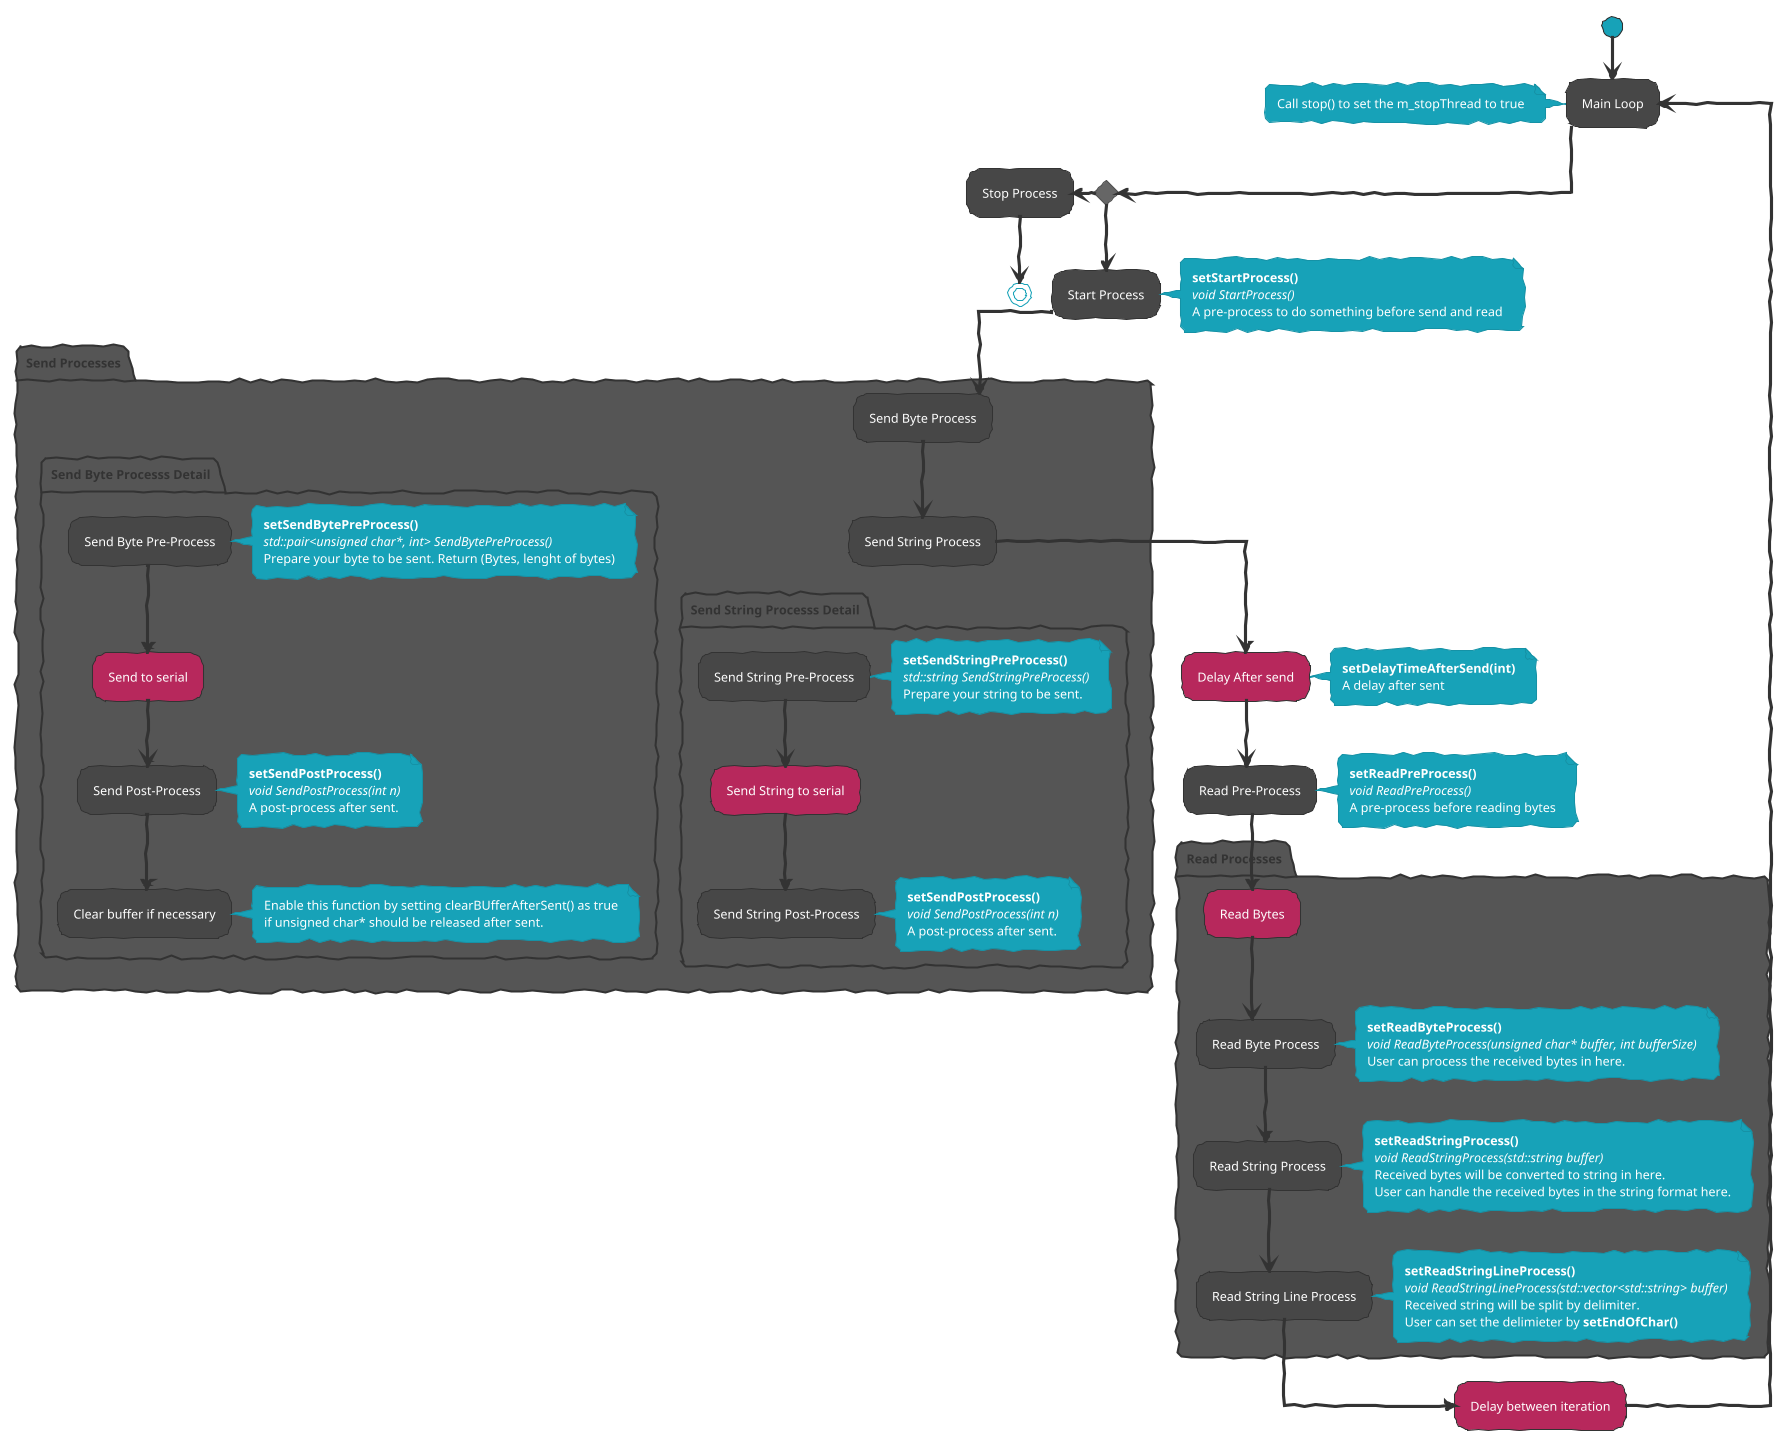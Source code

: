 @startuml {looper_state.svg} "LooperStateChart"
    !theme sketchy
    skinparam linetype polyline
    skinparam linetype ortho
    (*) -d-> "Main Loop"
    note left
    Call stop() to set the m_stopThread to true
    end note
    if m_stopThread then
    -l-> [true] "Stop Process"
    -d-> (*)
    else
    -d-> [false] "Start Process"
    note right
        **setStartProcess()**
        //void StartProcess()//
        A pre-process to do something before send and read
    end note
    partition "Send Processes" {
        -d-> "Send Byte Process"
        partition "Send Byte Processs Detail" {
            "Send Byte Process" -[hidden]-> "Send Byte Pre-Process"
            note right
                **setSendBytePreProcess()**
                //std::pair<unsigned char*, int> SendBytePreProcess()//
                Prepare your byte to be sent. Return (Bytes, lenght of bytes)
            end note
            -d-> "Send to serial" #b7285c
            -d-> "Send Post-Process"
            note right
                **setSendPostProcess()**
                //void SendPostProcess(int n)//
                A post-process after sent.
            end note
            -d-> "Clear buffer if necessary"
            note right
                Enable this function by setting clearBUfferAfterSent() as true
                if unsigned char* should be released after sent.
            end note
        }
        "Send Byte Process" -d-> "Send String Process"
        partition "Send String Processs Detail" {
            "Send String Process" -[hidden]-> "Send String Pre-Process"
            note right
                **setSendStringPreProcess()**
                //std::string SendStringPreProcess()//
                Prepare your string to be sent.
            end note
            -d-> "Send String to serial" #b7285c
            -d-> "Send String Post-Process"
            note right
                **setSendPostProcess()**
                //void SendPostProcess(int n)//
                A post-process after sent.
            end note
        }
    }
    "Send String Process" -d-> "Delay After send" #b7285c
    note right
        **setDelayTimeAfterSend(int)**
        A delay after sent
    end note
    -d-> "Read Pre-Process"
    note right
        **setReadPreProcess()**
        //void ReadPreProcess()//
        A pre-process before reading bytes
    end note
    partition "Read Processes" {
    -d-> "Read Bytes" #b7285c
    -d-> "Read Byte Process"
    note right
        **setReadByteProcess()**
        //void ReadByteProcess(unsigned char* buffer, int bufferSize)//
        User can process the received bytes in here.
    end note
    -d-> "Read String Process"
    note right
        **setReadStringProcess()**
        //void ReadStringProcess(std::string buffer)//
        Received bytes will be converted to string in here.
        User can handle the received bytes in the string format here.
    end note
    -d-> "Read String Line Process"
    note right
        **setReadStringLineProcess()**
        //void ReadStringLineProcess(std::vector<std::string> buffer)//
        Received string will be split by delimiter.
        User can set the delimieter by **setEndOfChar()**
    end note
    }
    -d-> "Delay between iteration" #b7285c
    -u-> "Main Loop"
    endif
@enduml